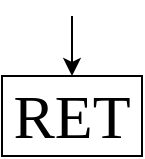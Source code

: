 <mxfile version="12.9.7" type="device"><diagram id="C5RBs43oDa-KdzZeNtuy" name="Page-1"><mxGraphModel dx="1014" dy="689" grid="1" gridSize="10" guides="1" tooltips="1" connect="1" arrows="1" fold="1" page="1" pageScale="1" pageWidth="2339" pageHeight="3300" math="0" shadow="0"><root><mxCell id="WIyWlLk6GJQsqaUBKTNV-0"/><mxCell id="WIyWlLk6GJQsqaUBKTNV-1" parent="WIyWlLk6GJQsqaUBKTNV-0"/><mxCell id="mIihfWr5q3QHx2a527gM-7" value="RET" style="rounded=0;whiteSpace=wrap;html=1;fontFamily=Times New Roman;fontSize=31;" parent="WIyWlLk6GJQsqaUBKTNV-1" vertex="1"><mxGeometry x="340" y="250" width="70" height="40" as="geometry"/></mxCell><mxCell id="Q-yEgDw7RytD3xj16vZ6-0" value="" style="endArrow=classic;html=1;entryX=0.5;entryY=0;entryDx=0;entryDy=0;" parent="WIyWlLk6GJQsqaUBKTNV-1" target="mIihfWr5q3QHx2a527gM-7" edge="1"><mxGeometry width="50" height="50" relative="1" as="geometry"><mxPoint x="375" y="220" as="sourcePoint"/><mxPoint x="540" y="330" as="targetPoint"/></mxGeometry></mxCell></root></mxGraphModel></diagram></mxfile>